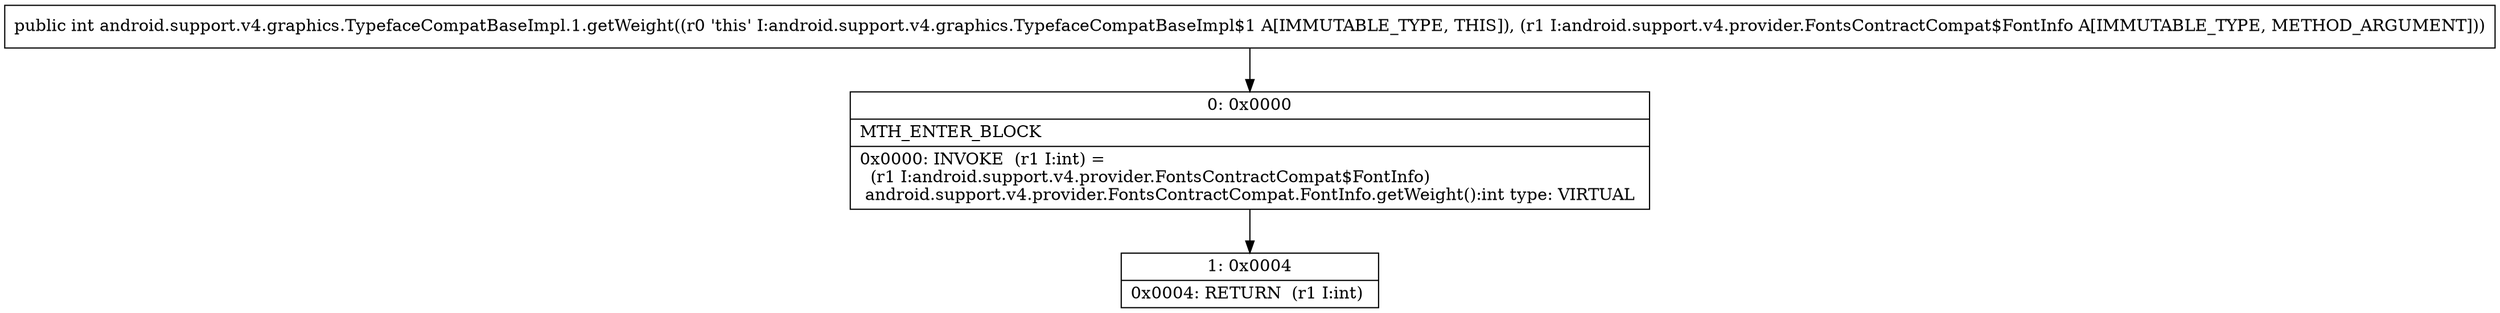 digraph "CFG forandroid.support.v4.graphics.TypefaceCompatBaseImpl.1.getWeight(Landroid\/support\/v4\/provider\/FontsContractCompat$FontInfo;)I" {
Node_0 [shape=record,label="{0\:\ 0x0000|MTH_ENTER_BLOCK\l|0x0000: INVOKE  (r1 I:int) = \l  (r1 I:android.support.v4.provider.FontsContractCompat$FontInfo)\l android.support.v4.provider.FontsContractCompat.FontInfo.getWeight():int type: VIRTUAL \l}"];
Node_1 [shape=record,label="{1\:\ 0x0004|0x0004: RETURN  (r1 I:int) \l}"];
MethodNode[shape=record,label="{public int android.support.v4.graphics.TypefaceCompatBaseImpl.1.getWeight((r0 'this' I:android.support.v4.graphics.TypefaceCompatBaseImpl$1 A[IMMUTABLE_TYPE, THIS]), (r1 I:android.support.v4.provider.FontsContractCompat$FontInfo A[IMMUTABLE_TYPE, METHOD_ARGUMENT])) }"];
MethodNode -> Node_0;
Node_0 -> Node_1;
}

